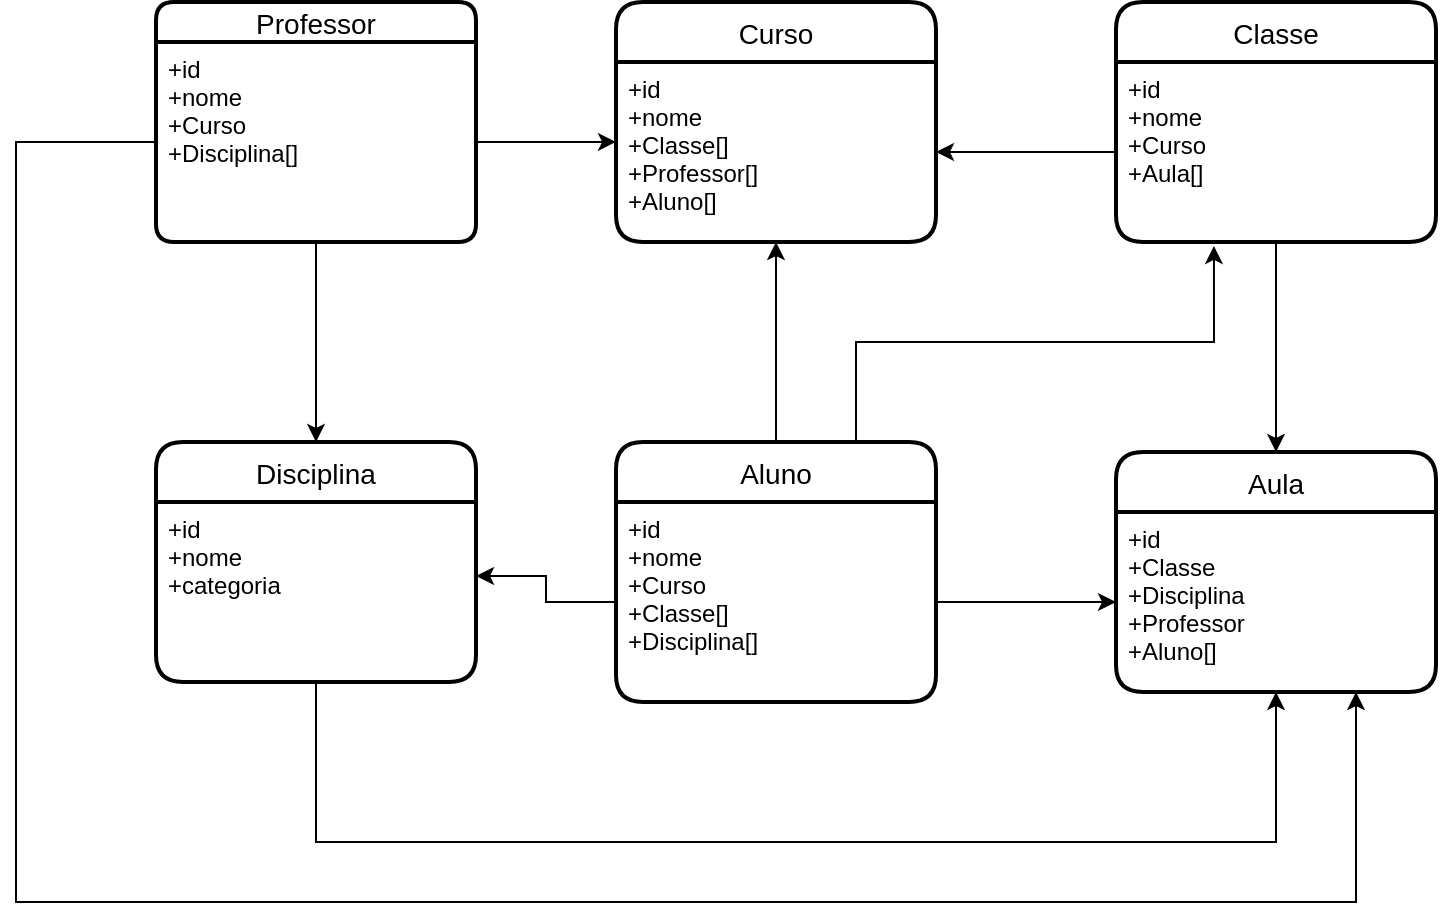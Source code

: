 <mxfile version="20.8.23" type="github">
  <diagram id="R2lEEEUBdFMjLlhIrx00" name="Page-1">
    <mxGraphModel dx="874" dy="444" grid="1" gridSize="10" guides="1" tooltips="1" connect="1" arrows="1" fold="1" page="1" pageScale="1" pageWidth="850" pageHeight="1100" math="0" shadow="0" extFonts="Permanent Marker^https://fonts.googleapis.com/css?family=Permanent+Marker">
      <root>
        <mxCell id="0" />
        <mxCell id="1" parent="0" />
        <mxCell id="wyVhDPVMq1cf9gof0Q1h-1" value="Aula" style="swimlane;childLayout=stackLayout;horizontal=1;startSize=30;horizontalStack=0;rounded=1;fontSize=14;fontStyle=0;strokeWidth=2;resizeParent=0;resizeLast=1;shadow=0;dashed=0;align=center;" parent="1" vertex="1">
          <mxGeometry x="630" y="345" width="160" height="120" as="geometry" />
        </mxCell>
        <mxCell id="wyVhDPVMq1cf9gof0Q1h-2" value="+id&#xa;+Classe&#xa;+Disciplina&#xa;+Professor&#xa;+Aluno[]" style="align=left;strokeColor=none;fillColor=none;spacingLeft=4;fontSize=12;verticalAlign=top;resizable=0;rotatable=0;part=1;" parent="wyVhDPVMq1cf9gof0Q1h-1" vertex="1">
          <mxGeometry y="30" width="160" height="90" as="geometry" />
        </mxCell>
        <mxCell id="wyVhDPVMq1cf9gof0Q1h-4" value="Professor" style="swimlane;childLayout=stackLayout;horizontal=1;startSize=20;horizontalStack=0;rounded=1;fontSize=14;fontStyle=0;strokeWidth=2;resizeParent=0;resizeLast=1;shadow=0;dashed=0;align=center;" parent="1" vertex="1">
          <mxGeometry x="150" y="120" width="160" height="120" as="geometry" />
        </mxCell>
        <mxCell id="wyVhDPVMq1cf9gof0Q1h-5" value="+id&#xa;+nome&#xa;+Curso&#xa;+Disciplina[]" style="align=left;strokeColor=none;fillColor=none;spacingLeft=4;fontSize=12;verticalAlign=top;resizable=0;rotatable=0;part=1;" parent="wyVhDPVMq1cf9gof0Q1h-4" vertex="1">
          <mxGeometry y="20" width="160" height="100" as="geometry" />
        </mxCell>
        <mxCell id="wyVhDPVMq1cf9gof0Q1h-6" value="Classe" style="swimlane;childLayout=stackLayout;horizontal=1;startSize=30;horizontalStack=0;rounded=1;fontSize=14;fontStyle=0;strokeWidth=2;resizeParent=0;resizeLast=1;shadow=0;dashed=0;align=center;" parent="1" vertex="1">
          <mxGeometry x="630" y="120" width="160" height="120" as="geometry" />
        </mxCell>
        <mxCell id="wyVhDPVMq1cf9gof0Q1h-7" value="+id&#xa;+nome&#xa;+Curso&#xa;+Aula[]" style="align=left;strokeColor=none;fillColor=none;spacingLeft=4;fontSize=12;verticalAlign=top;resizable=0;rotatable=0;part=1;" parent="wyVhDPVMq1cf9gof0Q1h-6" vertex="1">
          <mxGeometry y="30" width="160" height="90" as="geometry" />
        </mxCell>
        <mxCell id="wyVhDPVMq1cf9gof0Q1h-8" value="Disciplina" style="swimlane;childLayout=stackLayout;horizontal=1;startSize=30;horizontalStack=0;rounded=1;fontSize=14;fontStyle=0;strokeWidth=2;resizeParent=0;resizeLast=1;shadow=0;dashed=0;align=center;" parent="1" vertex="1">
          <mxGeometry x="150" y="340" width="160" height="120" as="geometry" />
        </mxCell>
        <mxCell id="wyVhDPVMq1cf9gof0Q1h-31" value="+id&#xa;+nome&#xa;+categoria" style="align=left;strokeColor=none;fillColor=none;spacingLeft=4;fontSize=12;verticalAlign=top;resizable=0;rotatable=0;part=1;" parent="wyVhDPVMq1cf9gof0Q1h-8" vertex="1">
          <mxGeometry y="30" width="160" height="90" as="geometry" />
        </mxCell>
        <mxCell id="wyVhDPVMq1cf9gof0Q1h-43" style="edgeStyle=orthogonalEdgeStyle;rounded=0;orthogonalLoop=1;jettySize=auto;html=1;entryX=0.5;entryY=1;entryDx=0;entryDy=0;entryPerimeter=0;" parent="1" source="wyVhDPVMq1cf9gof0Q1h-10" target="wyVhDPVMq1cf9gof0Q1h-16" edge="1">
          <mxGeometry relative="1" as="geometry">
            <mxPoint x="460" y="250" as="targetPoint" />
          </mxGeometry>
        </mxCell>
        <mxCell id="eeAc2t9WLOBidmQZKxrl-1" style="edgeStyle=orthogonalEdgeStyle;rounded=0;orthogonalLoop=1;jettySize=auto;html=1;exitX=0.75;exitY=0;exitDx=0;exitDy=0;entryX=0.306;entryY=1.022;entryDx=0;entryDy=0;entryPerimeter=0;" edge="1" parent="1" source="wyVhDPVMq1cf9gof0Q1h-10" target="wyVhDPVMq1cf9gof0Q1h-7">
          <mxGeometry relative="1" as="geometry" />
        </mxCell>
        <mxCell id="wyVhDPVMq1cf9gof0Q1h-10" value="Aluno" style="swimlane;childLayout=stackLayout;horizontal=1;startSize=30;horizontalStack=0;rounded=1;fontSize=14;fontStyle=0;strokeWidth=2;resizeParent=0;resizeLast=1;shadow=0;dashed=0;align=center;" parent="1" vertex="1">
          <mxGeometry x="380" y="340" width="160" height="130" as="geometry" />
        </mxCell>
        <mxCell id="wyVhDPVMq1cf9gof0Q1h-11" value="+id&#xa;+nome&#xa;+Curso&#xa;+Classe[]&#xa;+Disciplina[]" style="align=left;strokeColor=none;fillColor=none;spacingLeft=4;fontSize=12;verticalAlign=top;resizable=0;rotatable=0;part=1;" parent="wyVhDPVMq1cf9gof0Q1h-10" vertex="1">
          <mxGeometry y="30" width="160" height="100" as="geometry" />
        </mxCell>
        <mxCell id="wyVhDPVMq1cf9gof0Q1h-15" value="Curso" style="swimlane;childLayout=stackLayout;horizontal=1;startSize=30;horizontalStack=0;rounded=1;fontSize=14;fontStyle=0;strokeWidth=2;resizeParent=0;resizeLast=1;shadow=0;dashed=0;align=center;" parent="1" vertex="1">
          <mxGeometry x="380" y="120" width="160" height="120" as="geometry" />
        </mxCell>
        <mxCell id="wyVhDPVMq1cf9gof0Q1h-16" value="+id&#xa;+nome&#xa;+Classe[]&#xa;+Professor[]&#xa;+Aluno[]" style="align=left;strokeColor=none;fillColor=none;spacingLeft=4;fontSize=12;verticalAlign=top;resizable=0;rotatable=0;part=1;" parent="wyVhDPVMq1cf9gof0Q1h-15" vertex="1">
          <mxGeometry y="30" width="160" height="90" as="geometry" />
        </mxCell>
        <mxCell id="wyVhDPVMq1cf9gof0Q1h-30" style="edgeStyle=orthogonalEdgeStyle;rounded=0;orthogonalLoop=1;jettySize=auto;html=1;" parent="1" source="wyVhDPVMq1cf9gof0Q1h-5" target="wyVhDPVMq1cf9gof0Q1h-8" edge="1">
          <mxGeometry relative="1" as="geometry" />
        </mxCell>
        <mxCell id="wyVhDPVMq1cf9gof0Q1h-34" style="edgeStyle=orthogonalEdgeStyle;rounded=0;orthogonalLoop=1;jettySize=auto;html=1;entryX=1;entryY=0.411;entryDx=0;entryDy=0;entryPerimeter=0;" parent="1" source="wyVhDPVMq1cf9gof0Q1h-11" target="wyVhDPVMq1cf9gof0Q1h-31" edge="1">
          <mxGeometry relative="1" as="geometry" />
        </mxCell>
        <mxCell id="wyVhDPVMq1cf9gof0Q1h-39" style="edgeStyle=orthogonalEdgeStyle;rounded=0;orthogonalLoop=1;jettySize=auto;html=1;entryX=0.5;entryY=1;entryDx=0;entryDy=0;" parent="1" source="wyVhDPVMq1cf9gof0Q1h-31" target="wyVhDPVMq1cf9gof0Q1h-2" edge="1">
          <mxGeometry relative="1" as="geometry">
            <Array as="points">
              <mxPoint x="230" y="540" />
              <mxPoint x="710" y="540" />
            </Array>
          </mxGeometry>
        </mxCell>
        <mxCell id="wyVhDPVMq1cf9gof0Q1h-40" style="edgeStyle=orthogonalEdgeStyle;rounded=0;orthogonalLoop=1;jettySize=auto;html=1;entryX=0.75;entryY=1;entryDx=0;entryDy=0;" parent="1" source="wyVhDPVMq1cf9gof0Q1h-5" target="wyVhDPVMq1cf9gof0Q1h-2" edge="1">
          <mxGeometry relative="1" as="geometry">
            <Array as="points">
              <mxPoint x="80" y="190" />
              <mxPoint x="80" y="570" />
              <mxPoint x="750" y="570" />
            </Array>
          </mxGeometry>
        </mxCell>
        <mxCell id="wyVhDPVMq1cf9gof0Q1h-41" style="edgeStyle=orthogonalEdgeStyle;rounded=0;orthogonalLoop=1;jettySize=auto;html=1;entryX=0;entryY=0.5;entryDx=0;entryDy=0;" parent="1" source="wyVhDPVMq1cf9gof0Q1h-11" target="wyVhDPVMq1cf9gof0Q1h-2" edge="1">
          <mxGeometry relative="1" as="geometry" />
        </mxCell>
        <mxCell id="wyVhDPVMq1cf9gof0Q1h-42" style="edgeStyle=orthogonalEdgeStyle;rounded=0;orthogonalLoop=1;jettySize=auto;html=1;entryX=0.5;entryY=0;entryDx=0;entryDy=0;" parent="1" source="wyVhDPVMq1cf9gof0Q1h-7" target="wyVhDPVMq1cf9gof0Q1h-1" edge="1">
          <mxGeometry relative="1" as="geometry" />
        </mxCell>
        <mxCell id="wyVhDPVMq1cf9gof0Q1h-46" style="edgeStyle=orthogonalEdgeStyle;rounded=0;orthogonalLoop=1;jettySize=auto;html=1;entryX=0;entryY=0.444;entryDx=0;entryDy=0;entryPerimeter=0;" parent="1" source="wyVhDPVMq1cf9gof0Q1h-5" target="wyVhDPVMq1cf9gof0Q1h-16" edge="1">
          <mxGeometry relative="1" as="geometry" />
        </mxCell>
        <mxCell id="wyVhDPVMq1cf9gof0Q1h-47" style="edgeStyle=orthogonalEdgeStyle;rounded=0;orthogonalLoop=1;jettySize=auto;html=1;entryX=1;entryY=0.5;entryDx=0;entryDy=0;" parent="1" source="wyVhDPVMq1cf9gof0Q1h-7" target="wyVhDPVMq1cf9gof0Q1h-16" edge="1">
          <mxGeometry relative="1" as="geometry" />
        </mxCell>
      </root>
    </mxGraphModel>
  </diagram>
</mxfile>
